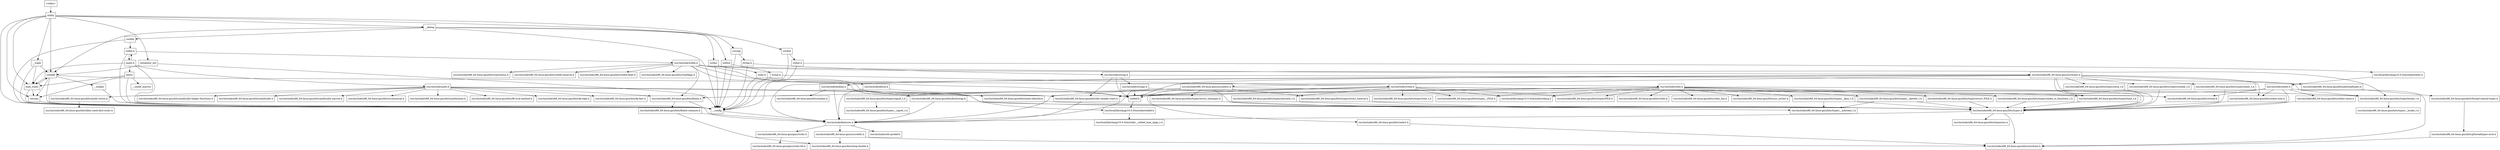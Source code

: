 digraph "dependencies" {
  header_0 [ shape="box", label="\<stdin\>" ];
  header_1 [ shape="box", label="utility" ];
  header_11 [ shape="box", label="__tuple" ];
  header_12 [ shape="box", label="cstddef" ];
  header_13 [ shape="box", label="version" ];
  header_14 [ shape="box", label="/usr/local/lib/clang/10.0.0/include/stddef.h" ];
  header_15 [ shape="box", label="/usr/local/lib/clang/10.0.0/include/__stddef_max_align_t.h" ];
  header_16 [ shape="box", label="__nullptr" ];
  header_17 [ shape="box", label="type_traits" ];
  header_18 [ shape="box", label="initializer_list" ];
  header_19 [ shape="box", label="cstring" ];
  header_2 [ shape="box", label="__config" ];
  header_20 [ shape="box", label="string.h" ];
  header_21 [ shape="box", label="/usr/include/string.h" ];
  header_22 [ shape="box", label="/usr/include/x86_64-linux-gnu/bits/libc-header-start.h" ];
  header_23 [ shape="box", label="stddef.h" ];
  header_24 [ shape="box", label="/usr/include/x86_64-linux-gnu/bits/types/locale_t.h" ];
  header_25 [ shape="box", label="/usr/include/x86_64-linux-gnu/bits/types/__locale_t.h" ];
  header_26 [ shape="box", label="/usr/include/strings.h" ];
  header_27 [ shape="box", label="cstdint" ];
  header_28 [ shape="box", label="stdint.h" ];
  header_29 [ shape="box", label="/usr/local/lib/clang/10.0.0/include/stdint.h" ];
  header_3 [ shape="box", label="/usr/include/features.h" ];
  header_30 [ shape="box", label="/usr/include/stdint.h" ];
  header_31 [ shape="box", label="/usr/include/x86_64-linux-gnu/bits/types.h" ];
  header_32 [ shape="box", label="/usr/include/x86_64-linux-gnu/bits/typesizes.h" ];
  header_33 [ shape="box", label="/usr/include/x86_64-linux-gnu/bits/wchar.h" ];
  header_34 [ shape="box", label="/usr/include/x86_64-linux-gnu/bits/stdint-intn.h" ];
  header_35 [ shape="box", label="/usr/include/x86_64-linux-gnu/bits/stdint-uintn.h" ];
  header_36 [ shape="box", label="__debug" ];
  header_37 [ shape="box", label="iosfwd" ];
  header_38 [ shape="box", label="wchar.h" ];
  header_39 [ shape="box", label="/usr/include/wchar.h" ];
  header_4 [ shape="box", label="/usr/include/stdc-predef.h" ];
  header_40 [ shape="box", label="/usr/include/x86_64-linux-gnu/bits/floatn.h" ];
  header_41 [ shape="box", label="/usr/include/x86_64-linux-gnu/bits/floatn-common.h" ];
  header_42 [ shape="box", label="/usr/local/lib/clang/10.0.0/include/stdarg.h" ];
  header_43 [ shape="box", label="/usr/include/x86_64-linux-gnu/bits/types/wint_t.h" ];
  header_44 [ shape="box", label="/usr/include/x86_64-linux-gnu/bits/types/mbstate_t.h" ];
  header_45 [ shape="box", label="/usr/include/x86_64-linux-gnu/bits/types/__mbstate_t.h" ];
  header_46 [ shape="box", label="/usr/include/x86_64-linux-gnu/bits/types/__FILE.h" ];
  header_47 [ shape="box", label="/usr/include/x86_64-linux-gnu/bits/types/FILE.h" ];
  header_48 [ shape="box", label="cstdlib" ];
  header_49 [ shape="box", label="stdlib.h" ];
  header_5 [ shape="box", label="/usr/include/x86_64-linux-gnu/sys/cdefs.h" ];
  header_50 [ shape="box", label="/usr/include/stdlib.h" ];
  header_51 [ shape="box", label="/usr/include/x86_64-linux-gnu/bits/waitflags.h" ];
  header_52 [ shape="box", label="/usr/include/x86_64-linux-gnu/bits/waitstatus.h" ];
  header_53 [ shape="box", label="/usr/include/x86_64-linux-gnu/sys/types.h" ];
  header_54 [ shape="box", label="/usr/include/x86_64-linux-gnu/bits/types/clock_t.h" ];
  header_55 [ shape="box", label="/usr/include/x86_64-linux-gnu/bits/types/clockid_t.h" ];
  header_56 [ shape="box", label="/usr/include/x86_64-linux-gnu/bits/types/time_t.h" ];
  header_57 [ shape="box", label="/usr/include/x86_64-linux-gnu/bits/types/timer_t.h" ];
  header_58 [ shape="box", label="/usr/include/endian.h" ];
  header_59 [ shape="box", label="/usr/include/x86_64-linux-gnu/bits/endian.h" ];
  header_6 [ shape="box", label="/usr/include/x86_64-linux-gnu/bits/wordsize.h" ];
  header_60 [ shape="box", label="/usr/include/x86_64-linux-gnu/bits/byteswap.h" ];
  header_61 [ shape="box", label="/usr/include/x86_64-linux-gnu/bits/uintn-identity.h" ];
  header_62 [ shape="box", label="/usr/include/x86_64-linux-gnu/sys/select.h" ];
  header_63 [ shape="box", label="/usr/include/x86_64-linux-gnu/bits/select.h" ];
  header_64 [ shape="box", label="/usr/include/x86_64-linux-gnu/bits/types/sigset_t.h" ];
  header_65 [ shape="box", label="/usr/include/x86_64-linux-gnu/bits/types/__sigset_t.h" ];
  header_66 [ shape="box", label="/usr/include/x86_64-linux-gnu/bits/types/struct_timeval.h" ];
  header_67 [ shape="box", label="/usr/include/x86_64-linux-gnu/bits/types/struct_timespec.h" ];
  header_68 [ shape="box", label="/usr/include/x86_64-linux-gnu/bits/pthreadtypes.h" ];
  header_69 [ shape="box", label="/usr/include/x86_64-linux-gnu/bits/thread-shared-types.h" ];
  header_7 [ shape="box", label="/usr/include/x86_64-linux-gnu/bits/long-double.h" ];
  header_70 [ shape="box", label="/usr/include/x86_64-linux-gnu/bits/pthreadtypes-arch.h" ];
  header_71 [ shape="box", label="/usr/include/alloca.h" ];
  header_72 [ shape="box", label="/usr/include/x86_64-linux-gnu/bits/stdlib-bsearch.h" ];
  header_73 [ shape="box", label="/usr/include/x86_64-linux-gnu/bits/stdlib-float.h" ];
  header_74 [ shape="box", label="math.h" ];
  header_75 [ shape="box", label="/usr/include/math.h" ];
  header_76 [ shape="box", label="/usr/include/x86_64-linux-gnu/bits/math-vector.h" ];
  header_77 [ shape="box", label="/usr/include/x86_64-linux-gnu/bits/libm-simd-decl-stubs.h" ];
  header_78 [ shape="box", label="/usr/include/x86_64-linux-gnu/bits/flt-eval-method.h" ];
  header_79 [ shape="box", label="/usr/include/x86_64-linux-gnu/bits/fp-logb.h" ];
  header_8 [ shape="box", label="/usr/include/x86_64-linux-gnu/gnu/stubs.h" ];
  header_80 [ shape="box", label="/usr/include/x86_64-linux-gnu/bits/fp-fast.h" ];
  header_81 [ shape="box", label="/usr/include/x86_64-linux-gnu/bits/mathcalls-helper-functions.h" ];
  header_82 [ shape="box", label="/usr/include/x86_64-linux-gnu/bits/mathcalls.h" ];
  header_83 [ shape="box", label="/usr/include/x86_64-linux-gnu/bits/mathcalls-narrow.h" ];
  header_84 [ shape="box", label="/usr/include/x86_64-linux-gnu/bits/iscanonical.h" ];
  header_85 [ shape="box", label="/usr/include/x86_64-linux-gnu/bits/mathinline.h" ];
  header_86 [ shape="box", label="limits" ];
  header_87 [ shape="box", label="__undef_macros" ];
  header_88 [ shape="box", label="cstdio" ];
  header_89 [ shape="box", label="stdio.h" ];
  header_9 [ shape="box", label="/usr/include/x86_64-linux-gnu/gnu/stubs-64.h" ];
  header_90 [ shape="box", label="/usr/include/stdio.h" ];
  header_91 [ shape="box", label="/usr/include/x86_64-linux-gnu/bits/types/__fpos_t.h" ];
  header_92 [ shape="box", label="/usr/include/x86_64-linux-gnu/bits/types/__fpos64_t.h" ];
  header_93 [ shape="box", label="/usr/include/x86_64-linux-gnu/bits/types/struct_FILE.h" ];
  header_94 [ shape="box", label="/usr/include/x86_64-linux-gnu/bits/types/cookie_io_functions_t.h" ];
  header_95 [ shape="box", label="/usr/include/x86_64-linux-gnu/bits/stdio_lim.h" ];
  header_96 [ shape="box", label="/usr/include/x86_64-linux-gnu/bits/sys_errlist.h" ];
  header_97 [ shape="box", label="/usr/include/x86_64-linux-gnu/bits/stdio.h" ];
  header_61 -> header_31;
  header_60 -> header_3;
  header_60 -> header_31;
  header_63 -> header_6;
  header_62 -> header_56;
  header_62 -> header_31;
  header_62 -> header_63;
  header_62 -> header_64;
  header_62 -> header_67;
  header_62 -> header_66;
  header_62 -> header_3;
  header_64 -> header_65;
  header_67 -> header_31;
  header_66 -> header_31;
  header_69 -> header_70;
  header_68 -> header_69;
  header_70 -> header_6;
  header_71 -> header_3;
  header_71 -> header_23;
  header_76 -> header_77;
  header_74 -> header_17;
  header_74 -> header_2;
  header_74 -> header_86;
  header_74 -> header_49;
  header_74 -> header_75;
  header_75 -> header_80;
  header_75 -> header_31;
  header_75 -> header_22;
  header_75 -> header_76;
  header_75 -> header_40;
  header_75 -> header_83;
  header_75 -> header_82;
  header_75 -> header_78;
  header_75 -> header_79;
  header_75 -> header_81;
  header_75 -> header_85;
  header_75 -> header_84;
  header_44 -> header_45;
  header_41 -> header_7;
  header_41 -> header_3;
  header_40 -> header_3;
  header_40 -> header_41;
  header_49 -> header_50;
  header_49 -> header_2;
  header_49 -> header_74;
  header_48 -> header_2;
  header_48 -> header_49;
  header_5 -> header_6;
  header_5 -> header_7;
  header_2 -> header_3;
  header_3 -> header_4;
  header_3 -> header_5;
  header_3 -> header_8;
  header_0 -> header_1;
  header_1 -> header_17;
  header_1 -> header_11;
  header_1 -> header_12;
  header_1 -> header_13;
  header_1 -> header_36;
  header_1 -> header_27;
  header_1 -> header_18;
  header_1 -> header_19;
  header_1 -> header_2;
  header_8 -> header_9;
  header_58 -> header_61;
  header_58 -> header_59;
  header_58 -> header_3;
  header_58 -> header_60;
  header_50 -> header_51;
  header_50 -> header_52;
  header_50 -> header_53;
  header_50 -> header_23;
  header_50 -> header_22;
  header_50 -> header_72;
  header_50 -> header_73;
  header_50 -> header_71;
  header_50 -> header_40;
  header_50 -> header_24;
  header_53 -> header_58;
  header_53 -> header_34;
  header_53 -> header_54;
  header_53 -> header_55;
  header_53 -> header_56;
  header_53 -> header_57;
  header_53 -> header_23;
  header_53 -> header_62;
  header_53 -> header_3;
  header_53 -> header_68;
  header_53 -> header_31;
  header_54 -> header_31;
  header_55 -> header_31;
  header_56 -> header_31;
  header_57 -> header_31;
  header_29 -> header_30;
  header_28 -> header_29;
  header_28 -> header_2;
  header_24 -> header_25;
  header_27 -> header_2;
  header_27 -> header_28;
  header_26 -> header_24;
  header_26 -> header_3;
  header_26 -> header_23;
  header_21 -> header_24;
  header_21 -> header_26;
  header_21 -> header_23;
  header_21 -> header_22;
  header_20 -> header_21;
  header_20 -> header_2;
  header_23 -> header_14;
  header_22 -> header_3;
  header_38 -> header_2;
  header_38 -> header_39;
  header_39 -> header_24;
  header_39 -> header_33;
  header_39 -> header_23;
  header_39 -> header_22;
  header_39 -> header_47;
  header_39 -> header_46;
  header_39 -> header_44;
  header_39 -> header_43;
  header_39 -> header_42;
  header_39 -> header_40;
  header_36 -> header_37;
  header_36 -> header_88;
  header_36 -> header_2;
  header_36 -> header_12;
  header_36 -> header_48;
  header_37 -> header_2;
  header_37 -> header_38;
  header_34 -> header_31;
  header_35 -> header_31;
  header_30 -> header_34;
  header_30 -> header_35;
  header_30 -> header_33;
  header_30 -> header_31;
  header_30 -> header_6;
  header_30 -> header_22;
  header_31 -> header_6;
  header_31 -> header_32;
  header_31 -> header_3;
  header_89 -> header_90;
  header_89 -> header_2;
  header_88 -> header_89;
  header_88 -> header_2;
  header_86 -> header_87;
  header_86 -> header_17;
  header_86 -> header_2;
  header_86 -> header_13;
  header_14 -> header_15;
  header_16 -> header_2;
  header_17 -> header_2;
  header_17 -> header_12;
  header_17 -> header_13;
  header_11 -> header_17;
  header_11 -> header_2;
  header_11 -> header_12;
  header_12 -> header_14;
  header_12 -> header_16;
  header_12 -> header_17;
  header_12 -> header_2;
  header_12 -> header_13;
  header_13 -> header_2;
  header_18 -> header_2;
  header_18 -> header_12;
  header_19 -> header_2;
  header_19 -> header_20;
  header_94 -> header_31;
  header_90 -> header_97;
  header_90 -> header_23;
  header_90 -> header_31;
  header_90 -> header_47;
  header_90 -> header_46;
  header_90 -> header_42;
  header_90 -> header_94;
  header_90 -> header_95;
  header_90 -> header_96;
  header_90 -> header_22;
  header_90 -> header_91;
  header_90 -> header_92;
  header_90 -> header_93;
  header_91 -> header_45;
  header_91 -> header_31;
  header_92 -> header_45;
  header_92 -> header_31;
  header_93 -> header_31;
}